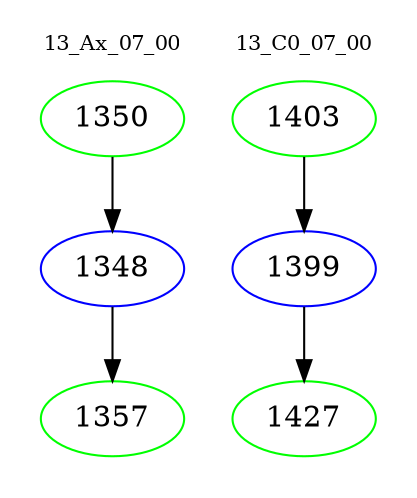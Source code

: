 digraph{
subgraph cluster_0 {
color = white
label = "13_Ax_07_00";
fontsize=10;
T0_1350 [label="1350", color="green"]
T0_1350 -> T0_1348 [color="black"]
T0_1348 [label="1348", color="blue"]
T0_1348 -> T0_1357 [color="black"]
T0_1357 [label="1357", color="green"]
}
subgraph cluster_1 {
color = white
label = "13_C0_07_00";
fontsize=10;
T1_1403 [label="1403", color="green"]
T1_1403 -> T1_1399 [color="black"]
T1_1399 [label="1399", color="blue"]
T1_1399 -> T1_1427 [color="black"]
T1_1427 [label="1427", color="green"]
}
}
